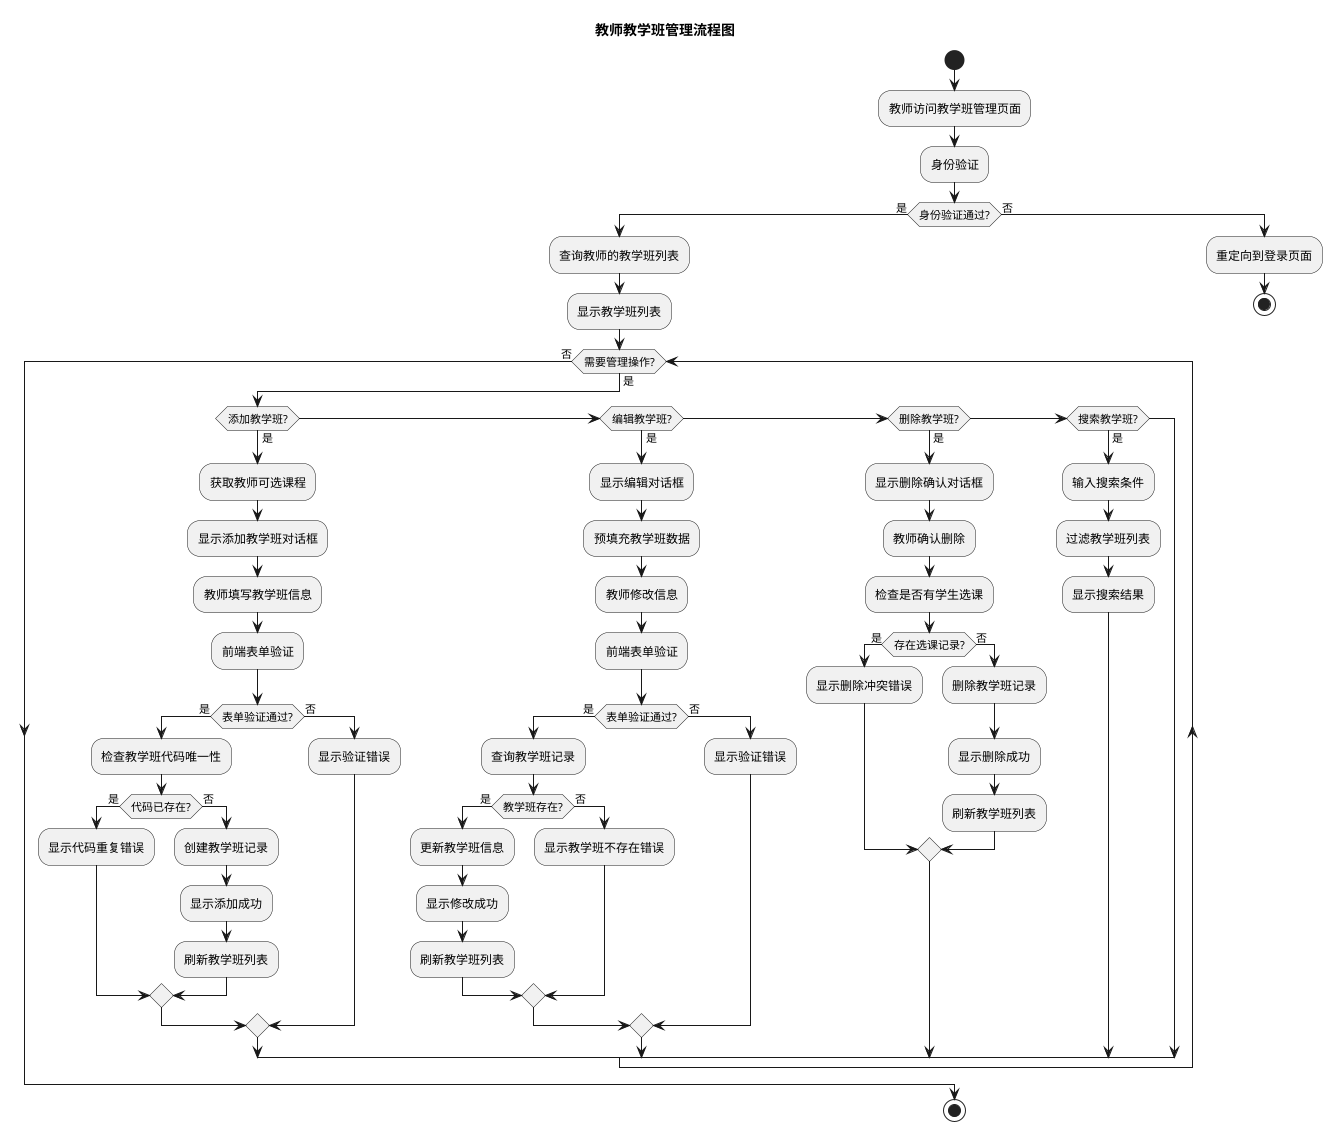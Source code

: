 @startuml 教师教学班管理流程图
title 教师教学班管理流程图

start

:教师访问教学班管理页面;
:身份验证;

if (身份验证通过?) then (是)
    :查询教师的教学班列表;
    :显示教学班列表;
    
    while (需要管理操作?) is (是)
        if (添加教学班?) then (是)
            :获取教师可选课程;
            :显示添加教学班对话框;
            :教师填写教学班信息;
            :前端表单验证;
            
            if (表单验证通过?) then (是)
                :检查教学班代码唯一性;
                
                if (代码已存在?) then (是)
                    :显示代码重复错误;
                else (否)
                    :创建教学班记录;
                    :显示添加成功;
                    :刷新教学班列表;
                endif
            else (否)
                :显示验证错误;
            endif
            
        elseif (编辑教学班?) then (是)
            :显示编辑对话框;
            :预填充教学班数据;
            :教师修改信息;
            :前端表单验证;
            
            if (表单验证通过?) then (是)
                :查询教学班记录;
                
                if (教学班存在?) then (是)
                    :更新教学班信息;
                    :显示修改成功;
                    :刷新教学班列表;
                else (否)
                    :显示教学班不存在错误;
                endif
            else (否)
                :显示验证错误;
            endif
            
        elseif (删除教学班?) then (是)
            :显示删除确认对话框;
            :教师确认删除;
            :检查是否有学生选课;
            
            if (存在选课记录?) then (是)
                :显示删除冲突错误;
            else (否)
                :删除教学班记录;
                :显示删除成功;
                :刷新教学班列表;
            endif
            
        elseif (搜索教学班?) then (是)
            :输入搜索条件;
            :过滤教学班列表;
            :显示搜索结果;
        endif
    endwhile (否)
else (否)
    :重定向到登录页面;
    stop
endif

stop

@enduml 